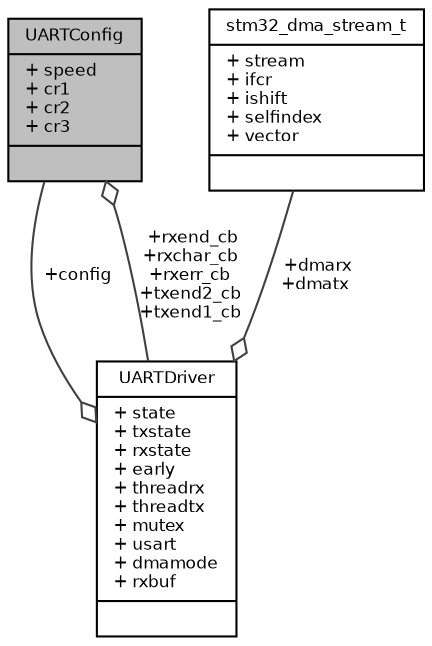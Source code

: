 digraph "UARTConfig"
{
  bgcolor="transparent";
  edge [fontname="Helvetica",fontsize="8",labelfontname="Helvetica",labelfontsize="8"];
  node [fontname="Helvetica",fontsize="8",shape=record];
  Node1 [label="{UARTConfig\n|+ speed\l+ cr1\l+ cr2\l+ cr3\l|}",height=0.2,width=0.4,color="black", fillcolor="grey75", style="filled", fontcolor="black"];
  Node2 -> Node1 [color="grey25",fontsize="8",style="solid",label=" +rxend_cb\n+rxchar_cb\n+rxerr_cb\n+txend2_cb\n+txend1_cb" ,arrowhead="odiamond",fontname="Helvetica"];
  Node2 [label="{UARTDriver\n|+ state\l+ txstate\l+ rxstate\l+ early\l+ threadrx\l+ threadtx\l+ mutex\l+ usart\l+ dmamode\l+ rxbuf\l|}",height=0.2,width=0.4,color="black",URL="$struct_u_a_r_t_driver.html",tooltip="Structure representing an UART driver. "];
  Node3 -> Node2 [color="grey25",fontsize="8",style="solid",label=" +dmarx\n+dmatx" ,arrowhead="odiamond",fontname="Helvetica"];
  Node3 [label="{stm32_dma_stream_t\n|+ stream\l+ ifcr\l+ ishift\l+ selfindex\l+ vector\l|}",height=0.2,width=0.4,color="black",URL="$structstm32__dma__stream__t.html",tooltip="STM32 DMA stream descriptor structure. "];
  Node1 -> Node2 [color="grey25",fontsize="8",style="solid",label=" +config" ,arrowhead="odiamond",fontname="Helvetica"];
}
